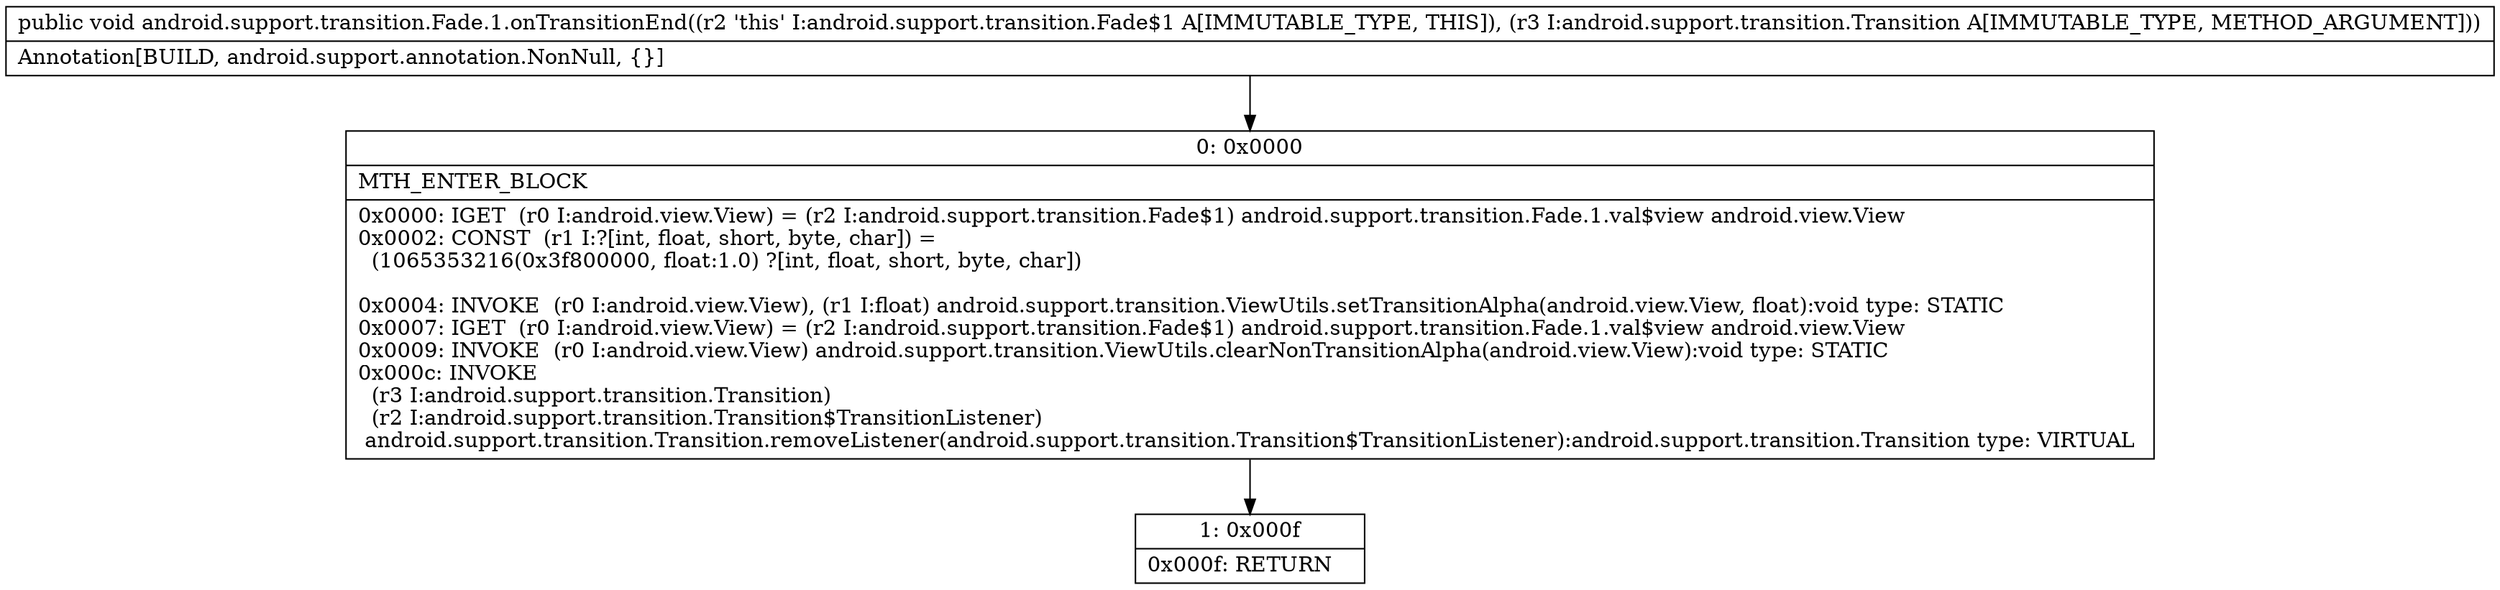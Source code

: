 digraph "CFG forandroid.support.transition.Fade.1.onTransitionEnd(Landroid\/support\/transition\/Transition;)V" {
Node_0 [shape=record,label="{0\:\ 0x0000|MTH_ENTER_BLOCK\l|0x0000: IGET  (r0 I:android.view.View) = (r2 I:android.support.transition.Fade$1) android.support.transition.Fade.1.val$view android.view.View \l0x0002: CONST  (r1 I:?[int, float, short, byte, char]) = \l  (1065353216(0x3f800000, float:1.0) ?[int, float, short, byte, char])\l \l0x0004: INVOKE  (r0 I:android.view.View), (r1 I:float) android.support.transition.ViewUtils.setTransitionAlpha(android.view.View, float):void type: STATIC \l0x0007: IGET  (r0 I:android.view.View) = (r2 I:android.support.transition.Fade$1) android.support.transition.Fade.1.val$view android.view.View \l0x0009: INVOKE  (r0 I:android.view.View) android.support.transition.ViewUtils.clearNonTransitionAlpha(android.view.View):void type: STATIC \l0x000c: INVOKE  \l  (r3 I:android.support.transition.Transition)\l  (r2 I:android.support.transition.Transition$TransitionListener)\l android.support.transition.Transition.removeListener(android.support.transition.Transition$TransitionListener):android.support.transition.Transition type: VIRTUAL \l}"];
Node_1 [shape=record,label="{1\:\ 0x000f|0x000f: RETURN   \l}"];
MethodNode[shape=record,label="{public void android.support.transition.Fade.1.onTransitionEnd((r2 'this' I:android.support.transition.Fade$1 A[IMMUTABLE_TYPE, THIS]), (r3 I:android.support.transition.Transition A[IMMUTABLE_TYPE, METHOD_ARGUMENT]))  | Annotation[BUILD, android.support.annotation.NonNull, \{\}]\l}"];
MethodNode -> Node_0;
Node_0 -> Node_1;
}

